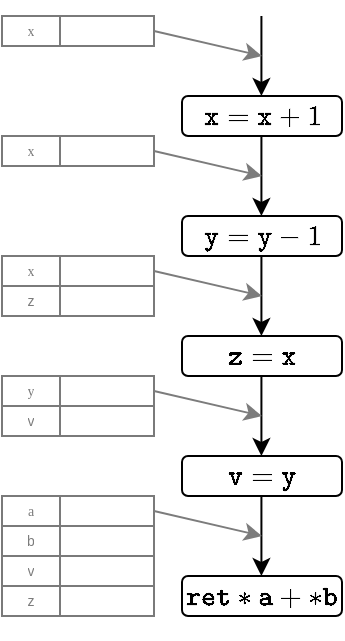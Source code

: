 <mxfile version="14.9.8" type="device"><diagram id="gXqvEYvIfMUXyQAqkQ-0" name="Page-1"><mxGraphModel dx="1178" dy="605" grid="1" gridSize="10" guides="1" tooltips="1" connect="1" arrows="1" fold="1" page="1" pageScale="1" pageWidth="827" pageHeight="1169" math="1" shadow="0"><root><mxCell id="0"/><mxCell id="1" parent="0"/><mxCell id="Z8V9XuOlsUOodl30CZaC-2" value="$$\mathtt{x} = \mathtt{x} + 1$$" style="rounded=1;whiteSpace=wrap;html=1;" vertex="1" parent="1"><mxGeometry x="280" y="160" width="80" height="20" as="geometry"/></mxCell><mxCell id="Z8V9XuOlsUOodl30CZaC-3" value="$$\mathtt{y} = \mathtt{y} - 1$$" style="rounded=1;whiteSpace=wrap;html=1;" vertex="1" parent="1"><mxGeometry x="280" y="220" width="80" height="20" as="geometry"/></mxCell><mxCell id="Z8V9XuOlsUOodl30CZaC-4" value="$$\mathtt{ret} * \mathtt{a} + * \mathtt{b}$$" style="rounded=1;whiteSpace=wrap;html=1;" vertex="1" parent="1"><mxGeometry x="280" y="400" width="80" height="20" as="geometry"/></mxCell><mxCell id="Z8V9XuOlsUOodl30CZaC-5" value="$$\mathtt{v} = \mathtt{y}$$" style="rounded=1;whiteSpace=wrap;html=1;" vertex="1" parent="1"><mxGeometry x="280" y="340" width="80" height="20" as="geometry"/></mxCell><mxCell id="Z8V9XuOlsUOodl30CZaC-6" value="$$\mathtt{z} = \mathtt{x}$$" style="rounded=1;whiteSpace=wrap;html=1;" vertex="1" parent="1"><mxGeometry x="280" y="280" width="80" height="20" as="geometry"/></mxCell><mxCell id="Z8V9XuOlsUOodl30CZaC-12" value="" style="endArrow=classic;html=1;" edge="1" parent="1"><mxGeometry width="50" height="50" relative="1" as="geometry"><mxPoint x="319.71" y="240" as="sourcePoint"/><mxPoint x="319.71" y="280" as="targetPoint"/></mxGeometry></mxCell><mxCell id="Z8V9XuOlsUOodl30CZaC-13" value="" style="endArrow=classic;html=1;" edge="1" parent="1"><mxGeometry width="50" height="50" relative="1" as="geometry"><mxPoint x="319.71" y="300" as="sourcePoint"/><mxPoint x="319.71" y="340" as="targetPoint"/></mxGeometry></mxCell><mxCell id="Z8V9XuOlsUOodl30CZaC-14" value="" style="endArrow=classic;html=1;" edge="1" parent="1"><mxGeometry width="50" height="50" relative="1" as="geometry"><mxPoint x="319.71" y="180" as="sourcePoint"/><mxPoint x="319.71" y="220" as="targetPoint"/></mxGeometry></mxCell><mxCell id="Z8V9XuOlsUOodl30CZaC-15" value="" style="endArrow=classic;html=1;" edge="1" parent="1"><mxGeometry width="50" height="50" relative="1" as="geometry"><mxPoint x="319.71" y="360" as="sourcePoint"/><mxPoint x="319.71" y="400" as="targetPoint"/></mxGeometry></mxCell><mxCell id="Z8V9XuOlsUOodl30CZaC-16" value="" style="endArrow=classic;html=1;strokeWidth=1;" edge="1" parent="1"><mxGeometry width="50" height="50" relative="1" as="geometry"><mxPoint x="319.71" y="120" as="sourcePoint"/><mxPoint x="319.71" y="160" as="targetPoint"/></mxGeometry></mxCell><mxCell id="Z8V9XuOlsUOodl30CZaC-30" value="" style="shape=table;startSize=0;container=1;collapsible=0;childLayout=tableLayout;fixedRows=0;verticalAlign=bottom;fontSize=9;arcSize=15;labelPosition=center;verticalLabelPosition=top;align=center;horizontal=1;whiteSpace=wrap;html=1;strokeColor=#7A7A7A;fillColor=#FFFFFF;" vertex="1" parent="1"><mxGeometry x="190" y="300" width="76" height="30" as="geometry"/></mxCell><mxCell id="Z8V9XuOlsUOodl30CZaC-31" value="" style="shape=partialRectangle;html=1;whiteSpace=wrap;collapsible=0;dropTarget=0;pointerEvents=0;fillColor=none;top=0;left=0;bottom=0;right=0;points=[[0,0.5],[1,0.5]];portConstraint=eastwest;" vertex="1" parent="Z8V9XuOlsUOodl30CZaC-30"><mxGeometry width="76" height="15" as="geometry"/></mxCell><mxCell id="Z8V9XuOlsUOodl30CZaC-32" value="&lt;font style=&quot;font-size: 7px&quot; color=&quot;#7a7a7a&quot;&gt;y&lt;/font&gt;" style="shape=partialRectangle;html=1;whiteSpace=wrap;connectable=0;top=0;left=0;bottom=0;right=0;overflow=hidden;pointerEvents=1;verticalAlign=middle;horizontal=1;fontSize=7;labelPosition=center;verticalLabelPosition=middle;align=center;fontFamily=Verdana;fillColor=none;" vertex="1" parent="Z8V9XuOlsUOodl30CZaC-31"><mxGeometry width="29" height="15" as="geometry"/></mxCell><mxCell id="Z8V9XuOlsUOodl30CZaC-33" value="" style="shape=partialRectangle;html=1;whiteSpace=wrap;connectable=0;top=0;left=0;bottom=0;right=0;overflow=hidden;pointerEvents=1;fillColor=none;" vertex="1" parent="Z8V9XuOlsUOodl30CZaC-31"><mxGeometry x="29" width="47" height="15" as="geometry"/></mxCell><mxCell id="Z8V9XuOlsUOodl30CZaC-35" value="" style="shape=partialRectangle;html=1;whiteSpace=wrap;collapsible=0;dropTarget=0;pointerEvents=0;fillColor=none;top=0;left=0;bottom=0;right=0;points=[[0,0.5],[1,0.5]];portConstraint=eastwest;" vertex="1" parent="Z8V9XuOlsUOodl30CZaC-30"><mxGeometry y="15" width="76" height="15" as="geometry"/></mxCell><mxCell id="Z8V9XuOlsUOodl30CZaC-36" value="&lt;font color=&quot;#7c7c7c&quot;&gt;v&lt;/font&gt;" style="shape=partialRectangle;html=1;whiteSpace=wrap;connectable=0;fillColor=none;top=0;left=0;bottom=0;right=0;overflow=hidden;pointerEvents=1;fontSize=7;" vertex="1" parent="Z8V9XuOlsUOodl30CZaC-35"><mxGeometry width="29" height="15" as="geometry"/></mxCell><mxCell id="Z8V9XuOlsUOodl30CZaC-37" value="" style="shape=partialRectangle;html=1;whiteSpace=wrap;connectable=0;fillColor=none;top=0;left=0;bottom=0;right=0;overflow=hidden;pointerEvents=1;" vertex="1" parent="Z8V9XuOlsUOodl30CZaC-35"><mxGeometry x="29" width="47" height="15" as="geometry"/></mxCell><mxCell id="Z8V9XuOlsUOodl30CZaC-137" value="" style="shape=table;startSize=0;container=1;collapsible=0;childLayout=tableLayout;fixedRows=0;verticalAlign=bottom;fontSize=9;arcSize=15;labelPosition=center;verticalLabelPosition=top;align=center;horizontal=1;whiteSpace=wrap;html=1;strokeColor=#7A7A7A;fillColor=#FFFFFF;" vertex="1" parent="1"><mxGeometry x="190" y="240" width="76" height="30" as="geometry"/></mxCell><mxCell id="Z8V9XuOlsUOodl30CZaC-138" value="" style="shape=partialRectangle;html=1;whiteSpace=wrap;collapsible=0;dropTarget=0;pointerEvents=0;fillColor=none;top=0;left=0;bottom=0;right=0;points=[[0,0.5],[1,0.5]];portConstraint=eastwest;" vertex="1" parent="Z8V9XuOlsUOodl30CZaC-137"><mxGeometry width="76" height="15" as="geometry"/></mxCell><mxCell id="Z8V9XuOlsUOodl30CZaC-139" value="&lt;font style=&quot;font-size: 7px&quot; color=&quot;#7a7a7a&quot;&gt;x&lt;/font&gt;" style="shape=partialRectangle;html=1;whiteSpace=wrap;connectable=0;top=0;left=0;bottom=0;right=0;overflow=hidden;pointerEvents=1;verticalAlign=middle;horizontal=1;fontSize=7;labelPosition=center;verticalLabelPosition=middle;align=center;fontFamily=Verdana;fillColor=none;" vertex="1" parent="Z8V9XuOlsUOodl30CZaC-138"><mxGeometry width="29" height="15" as="geometry"/></mxCell><mxCell id="Z8V9XuOlsUOodl30CZaC-140" value="" style="shape=partialRectangle;html=1;whiteSpace=wrap;connectable=0;top=0;left=0;bottom=0;right=0;overflow=hidden;pointerEvents=1;fillColor=none;" vertex="1" parent="Z8V9XuOlsUOodl30CZaC-138"><mxGeometry x="29" width="47" height="15" as="geometry"/></mxCell><mxCell id="Z8V9XuOlsUOodl30CZaC-141" value="" style="shape=partialRectangle;html=1;whiteSpace=wrap;collapsible=0;dropTarget=0;pointerEvents=0;fillColor=none;top=0;left=0;bottom=0;right=0;points=[[0,0.5],[1,0.5]];portConstraint=eastwest;" vertex="1" parent="Z8V9XuOlsUOodl30CZaC-137"><mxGeometry y="15" width="76" height="15" as="geometry"/></mxCell><mxCell id="Z8V9XuOlsUOodl30CZaC-142" value="&lt;font color=&quot;#7c7c7c&quot;&gt;z&lt;/font&gt;" style="shape=partialRectangle;html=1;whiteSpace=wrap;connectable=0;fillColor=none;top=0;left=0;bottom=0;right=0;overflow=hidden;pointerEvents=1;fontSize=7;" vertex="1" parent="Z8V9XuOlsUOodl30CZaC-141"><mxGeometry width="29" height="15" as="geometry"/></mxCell><mxCell id="Z8V9XuOlsUOodl30CZaC-143" value="" style="shape=partialRectangle;html=1;whiteSpace=wrap;connectable=0;fillColor=none;top=0;left=0;bottom=0;right=0;overflow=hidden;pointerEvents=1;" vertex="1" parent="Z8V9XuOlsUOodl30CZaC-141"><mxGeometry x="29" width="47" height="15" as="geometry"/></mxCell><mxCell id="Z8V9XuOlsUOodl30CZaC-144" value="" style="shape=table;startSize=0;container=1;collapsible=0;childLayout=tableLayout;fixedRows=0;verticalAlign=bottom;fontSize=9;arcSize=15;labelPosition=center;verticalLabelPosition=top;align=center;horizontal=1;whiteSpace=wrap;html=1;strokeColor=#7A7A7A;fillColor=#FFFFFF;" vertex="1" parent="1"><mxGeometry x="190" y="120" width="76" height="15" as="geometry"/></mxCell><mxCell id="Z8V9XuOlsUOodl30CZaC-145" value="" style="shape=partialRectangle;html=1;whiteSpace=wrap;collapsible=0;dropTarget=0;pointerEvents=0;fillColor=none;top=0;left=0;bottom=0;right=0;points=[[0,0.5],[1,0.5]];portConstraint=eastwest;" vertex="1" parent="Z8V9XuOlsUOodl30CZaC-144"><mxGeometry width="76" height="15" as="geometry"/></mxCell><mxCell id="Z8V9XuOlsUOodl30CZaC-146" value="&lt;font style=&quot;font-size: 7px&quot; color=&quot;#7a7a7a&quot;&gt;x&lt;/font&gt;" style="shape=partialRectangle;html=1;whiteSpace=wrap;connectable=0;top=0;left=0;bottom=0;right=0;overflow=hidden;pointerEvents=1;verticalAlign=middle;horizontal=1;fontSize=7;labelPosition=center;verticalLabelPosition=middle;align=center;fontFamily=Verdana;fillColor=none;" vertex="1" parent="Z8V9XuOlsUOodl30CZaC-145"><mxGeometry width="29" height="15" as="geometry"/></mxCell><mxCell id="Z8V9XuOlsUOodl30CZaC-147" value="" style="shape=partialRectangle;html=1;whiteSpace=wrap;connectable=0;top=0;left=0;bottom=0;right=0;overflow=hidden;pointerEvents=1;fillColor=none;" vertex="1" parent="Z8V9XuOlsUOodl30CZaC-145"><mxGeometry x="29" width="47" height="15" as="geometry"/></mxCell><mxCell id="Z8V9XuOlsUOodl30CZaC-158" value="" style="shape=table;startSize=0;container=1;collapsible=0;childLayout=tableLayout;fixedRows=0;verticalAlign=bottom;fontSize=9;arcSize=15;labelPosition=center;verticalLabelPosition=top;align=center;horizontal=1;whiteSpace=wrap;html=1;strokeColor=#7A7A7A;fillColor=#FFFFFF;" vertex="1" parent="1"><mxGeometry x="190" y="180" width="76" height="15" as="geometry"/></mxCell><mxCell id="Z8V9XuOlsUOodl30CZaC-159" value="" style="shape=partialRectangle;html=1;whiteSpace=wrap;collapsible=0;dropTarget=0;pointerEvents=0;fillColor=none;top=0;left=0;bottom=0;right=0;points=[[0,0.5],[1,0.5]];portConstraint=eastwest;" vertex="1" parent="Z8V9XuOlsUOodl30CZaC-158"><mxGeometry width="76" height="15" as="geometry"/></mxCell><mxCell id="Z8V9XuOlsUOodl30CZaC-160" value="&lt;font style=&quot;font-size: 7px&quot; color=&quot;#7a7a7a&quot;&gt;x&lt;/font&gt;" style="shape=partialRectangle;html=1;whiteSpace=wrap;connectable=0;top=0;left=0;bottom=0;right=0;overflow=hidden;pointerEvents=1;verticalAlign=middle;horizontal=1;fontSize=7;labelPosition=center;verticalLabelPosition=middle;align=center;fontFamily=Verdana;fillColor=none;" vertex="1" parent="Z8V9XuOlsUOodl30CZaC-159"><mxGeometry width="29" height="15" as="geometry"/></mxCell><mxCell id="Z8V9XuOlsUOodl30CZaC-161" value="" style="shape=partialRectangle;html=1;whiteSpace=wrap;connectable=0;top=0;left=0;bottom=0;right=0;overflow=hidden;pointerEvents=1;fillColor=none;" vertex="1" parent="Z8V9XuOlsUOodl30CZaC-159"><mxGeometry x="29" width="47" height="15" as="geometry"/></mxCell><mxCell id="Z8V9XuOlsUOodl30CZaC-166" value="" style="shape=table;startSize=0;container=1;collapsible=0;childLayout=tableLayout;fixedRows=0;verticalAlign=bottom;fontSize=9;arcSize=15;labelPosition=center;verticalLabelPosition=top;align=center;horizontal=1;whiteSpace=wrap;html=1;strokeColor=#7A7A7A;fillColor=#FFFFFF;" vertex="1" parent="1"><mxGeometry x="190" y="360" width="76" height="60" as="geometry"/></mxCell><mxCell id="Z8V9XuOlsUOodl30CZaC-167" value="" style="shape=partialRectangle;html=1;whiteSpace=wrap;collapsible=0;dropTarget=0;pointerEvents=0;fillColor=none;top=0;left=0;bottom=0;right=0;points=[[0,0.5],[1,0.5]];portConstraint=eastwest;" vertex="1" parent="Z8V9XuOlsUOodl30CZaC-166"><mxGeometry width="76" height="15" as="geometry"/></mxCell><mxCell id="Z8V9XuOlsUOodl30CZaC-168" value="&lt;font style=&quot;font-size: 7px&quot; color=&quot;#7a7a7a&quot;&gt;a&lt;/font&gt;" style="shape=partialRectangle;html=1;whiteSpace=wrap;connectable=0;top=0;left=0;bottom=0;right=0;overflow=hidden;pointerEvents=1;verticalAlign=middle;horizontal=1;fontSize=7;labelPosition=center;verticalLabelPosition=middle;align=center;fontFamily=Verdana;fillColor=none;" vertex="1" parent="Z8V9XuOlsUOodl30CZaC-167"><mxGeometry width="29" height="15" as="geometry"/></mxCell><mxCell id="Z8V9XuOlsUOodl30CZaC-169" value="" style="shape=partialRectangle;html=1;whiteSpace=wrap;connectable=0;top=0;left=0;bottom=0;right=0;overflow=hidden;pointerEvents=1;fillColor=none;" vertex="1" parent="Z8V9XuOlsUOodl30CZaC-167"><mxGeometry x="29" width="47" height="15" as="geometry"/></mxCell><mxCell id="Z8V9XuOlsUOodl30CZaC-170" value="" style="shape=partialRectangle;html=1;whiteSpace=wrap;collapsible=0;dropTarget=0;pointerEvents=0;fillColor=none;top=0;left=0;bottom=0;right=0;points=[[0,0.5],[1,0.5]];portConstraint=eastwest;" vertex="1" parent="Z8V9XuOlsUOodl30CZaC-166"><mxGeometry y="15" width="76" height="15" as="geometry"/></mxCell><mxCell id="Z8V9XuOlsUOodl30CZaC-171" value="&lt;font color=&quot;#7c7c7c&quot;&gt;b&lt;/font&gt;" style="shape=partialRectangle;html=1;whiteSpace=wrap;connectable=0;fillColor=none;top=0;left=0;bottom=0;right=0;overflow=hidden;pointerEvents=1;fontSize=7;" vertex="1" parent="Z8V9XuOlsUOodl30CZaC-170"><mxGeometry width="29" height="15" as="geometry"/></mxCell><mxCell id="Z8V9XuOlsUOodl30CZaC-172" value="" style="shape=partialRectangle;html=1;whiteSpace=wrap;connectable=0;fillColor=none;top=0;left=0;bottom=0;right=0;overflow=hidden;pointerEvents=1;" vertex="1" parent="Z8V9XuOlsUOodl30CZaC-170"><mxGeometry x="29" width="47" height="15" as="geometry"/></mxCell><mxCell id="Z8V9XuOlsUOodl30CZaC-173" style="shape=partialRectangle;html=1;whiteSpace=wrap;collapsible=0;dropTarget=0;pointerEvents=0;fillColor=none;top=0;left=0;bottom=0;right=0;points=[[0,0.5],[1,0.5]];portConstraint=eastwest;" vertex="1" parent="Z8V9XuOlsUOodl30CZaC-166"><mxGeometry y="30" width="76" height="15" as="geometry"/></mxCell><mxCell id="Z8V9XuOlsUOodl30CZaC-174" value="&lt;font color=&quot;#7c7c7c&quot;&gt;v&lt;/font&gt;" style="shape=partialRectangle;html=1;whiteSpace=wrap;connectable=0;fillColor=none;top=0;left=0;bottom=0;right=0;overflow=hidden;pointerEvents=1;fontSize=7;" vertex="1" parent="Z8V9XuOlsUOodl30CZaC-173"><mxGeometry width="29" height="15" as="geometry"/></mxCell><mxCell id="Z8V9XuOlsUOodl30CZaC-175" style="shape=partialRectangle;html=1;whiteSpace=wrap;connectable=0;fillColor=none;top=0;left=0;bottom=0;right=0;overflow=hidden;pointerEvents=1;" vertex="1" parent="Z8V9XuOlsUOodl30CZaC-173"><mxGeometry x="29" width="47" height="15" as="geometry"/></mxCell><mxCell id="Z8V9XuOlsUOodl30CZaC-176" style="shape=partialRectangle;html=1;whiteSpace=wrap;collapsible=0;dropTarget=0;pointerEvents=0;fillColor=none;top=0;left=0;bottom=0;right=0;points=[[0,0.5],[1,0.5]];portConstraint=eastwest;" vertex="1" parent="Z8V9XuOlsUOodl30CZaC-166"><mxGeometry y="45" width="76" height="15" as="geometry"/></mxCell><mxCell id="Z8V9XuOlsUOodl30CZaC-177" value="&lt;font color=&quot;#7c7c7c&quot;&gt;z&lt;/font&gt;" style="shape=partialRectangle;html=1;whiteSpace=wrap;connectable=0;fillColor=none;top=0;left=0;bottom=0;right=0;overflow=hidden;pointerEvents=1;fontSize=7;" vertex="1" parent="Z8V9XuOlsUOodl30CZaC-176"><mxGeometry width="29" height="15" as="geometry"/></mxCell><mxCell id="Z8V9XuOlsUOodl30CZaC-178" style="shape=partialRectangle;html=1;whiteSpace=wrap;connectable=0;fillColor=none;top=0;left=0;bottom=0;right=0;overflow=hidden;pointerEvents=1;" vertex="1" parent="Z8V9XuOlsUOodl30CZaC-176"><mxGeometry x="29" width="47" height="15" as="geometry"/></mxCell><mxCell id="Z8V9XuOlsUOodl30CZaC-179" value="" style="endArrow=classic;html=1;fontFamily=Helvetica;fontSize=7;strokeColor=#7c7c7c;strokeWidth=1;exitX=1;exitY=0.5;exitDx=0;exitDy=0;" edge="1" parent="1" source="Z8V9XuOlsUOodl30CZaC-145"><mxGeometry width="50" height="50" relative="1" as="geometry"><mxPoint x="520" y="195" as="sourcePoint"/><mxPoint x="320" y="140" as="targetPoint"/></mxGeometry></mxCell><mxCell id="Z8V9XuOlsUOodl30CZaC-180" value="" style="endArrow=classic;html=1;fontFamily=Helvetica;fontSize=7;strokeColor=#7c7c7c;strokeWidth=1;exitX=1;exitY=0.5;exitDx=0;exitDy=0;" edge="1" parent="1" source="Z8V9XuOlsUOodl30CZaC-31"><mxGeometry width="50" height="50" relative="1" as="geometry"><mxPoint x="380" y="137.5" as="sourcePoint"/><mxPoint x="320" y="320" as="targetPoint"/></mxGeometry></mxCell><mxCell id="Z8V9XuOlsUOodl30CZaC-181" value="" style="endArrow=classic;html=1;fontFamily=Helvetica;fontSize=7;strokeColor=#7c7c7c;strokeWidth=1;exitX=1;exitY=0.5;exitDx=0;exitDy=0;" edge="1" parent="1" source="Z8V9XuOlsUOodl30CZaC-138"><mxGeometry width="50" height="50" relative="1" as="geometry"><mxPoint x="390" y="147.5" as="sourcePoint"/><mxPoint x="320" y="260" as="targetPoint"/></mxGeometry></mxCell><mxCell id="Z8V9XuOlsUOodl30CZaC-182" value="" style="endArrow=classic;html=1;fontFamily=Helvetica;fontSize=7;strokeColor=#7c7c7c;strokeWidth=1;exitX=1;exitY=0.5;exitDx=0;exitDy=0;" edge="1" parent="1" source="Z8V9XuOlsUOodl30CZaC-159"><mxGeometry width="50" height="50" relative="1" as="geometry"><mxPoint x="370" y="182.5" as="sourcePoint"/><mxPoint x="320" y="200" as="targetPoint"/></mxGeometry></mxCell><mxCell id="Z8V9XuOlsUOodl30CZaC-183" value="" style="endArrow=classic;html=1;fontFamily=Helvetica;fontSize=7;strokeColor=#7c7c7c;strokeWidth=1;exitX=1;exitY=0.5;exitDx=0;exitDy=0;" edge="1" parent="1" source="Z8V9XuOlsUOodl30CZaC-167"><mxGeometry width="50" height="50" relative="1" as="geometry"><mxPoint x="410" y="167.5" as="sourcePoint"/><mxPoint x="320" y="380" as="targetPoint"/></mxGeometry></mxCell></root></mxGraphModel></diagram></mxfile>